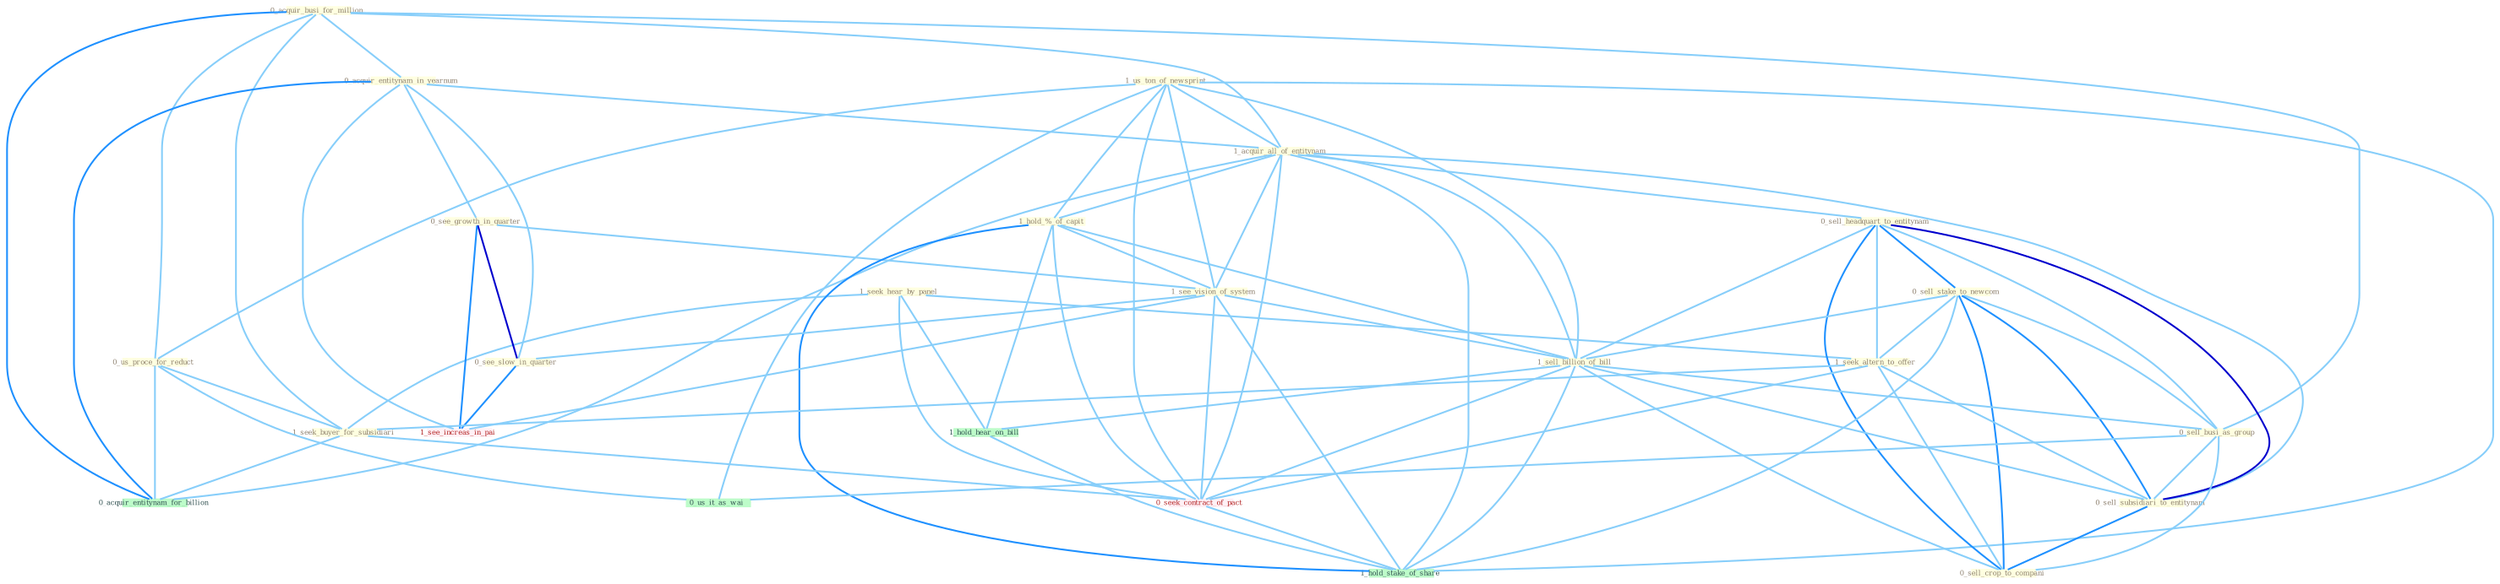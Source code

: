 Graph G{ 
    node
    [shape=polygon,style=filled,width=.5,height=.06,color="#BDFCC9",fixedsize=true,fontsize=4,
    fontcolor="#2f4f4f"];
    {node
    [color="#ffffe0", fontcolor="#8b7d6b"] "0_acquir_busi_for_million " "1_us_ton_of_newsprint " "0_acquir_entitynam_in_yearnum " "1_acquir_all_of_entitynam " "1_seek_hear_by_panel " "0_sell_headquart_to_entitynam " "0_see_growth_in_quarter " "1_hold_%_of_capit " "1_see_vision_of_system " "0_see_slow_in_quarter " "0_sell_stake_to_newcom " "1_seek_altern_to_offer " "1_sell_billion_of_bill " "0_us_proce_for_reduct " "1_seek_buyer_for_subsidiari " "0_sell_busi_as_group " "0_sell_subsidiari_to_entitynam " "0_sell_crop_to_compani "}
{node [color="#fff0f5", fontcolor="#b22222"] "0_seek_contract_of_pact " "1_see_increas_in_pai "}
edge [color="#B0E2FF"];

	"0_acquir_busi_for_million " -- "0_acquir_entitynam_in_yearnum " [w="1", color="#87cefa" ];
	"0_acquir_busi_for_million " -- "1_acquir_all_of_entitynam " [w="1", color="#87cefa" ];
	"0_acquir_busi_for_million " -- "0_us_proce_for_reduct " [w="1", color="#87cefa" ];
	"0_acquir_busi_for_million " -- "1_seek_buyer_for_subsidiari " [w="1", color="#87cefa" ];
	"0_acquir_busi_for_million " -- "0_sell_busi_as_group " [w="1", color="#87cefa" ];
	"0_acquir_busi_for_million " -- "0_acquir_entitynam_for_billion " [w="2", color="#1e90ff" , len=0.8];
	"1_us_ton_of_newsprint " -- "1_acquir_all_of_entitynam " [w="1", color="#87cefa" ];
	"1_us_ton_of_newsprint " -- "1_hold_%_of_capit " [w="1", color="#87cefa" ];
	"1_us_ton_of_newsprint " -- "1_see_vision_of_system " [w="1", color="#87cefa" ];
	"1_us_ton_of_newsprint " -- "1_sell_billion_of_bill " [w="1", color="#87cefa" ];
	"1_us_ton_of_newsprint " -- "0_us_proce_for_reduct " [w="1", color="#87cefa" ];
	"1_us_ton_of_newsprint " -- "0_seek_contract_of_pact " [w="1", color="#87cefa" ];
	"1_us_ton_of_newsprint " -- "0_us_it_as_wai " [w="1", color="#87cefa" ];
	"1_us_ton_of_newsprint " -- "1_hold_stake_of_share " [w="1", color="#87cefa" ];
	"0_acquir_entitynam_in_yearnum " -- "1_acquir_all_of_entitynam " [w="1", color="#87cefa" ];
	"0_acquir_entitynam_in_yearnum " -- "0_see_growth_in_quarter " [w="1", color="#87cefa" ];
	"0_acquir_entitynam_in_yearnum " -- "0_see_slow_in_quarter " [w="1", color="#87cefa" ];
	"0_acquir_entitynam_in_yearnum " -- "0_acquir_entitynam_for_billion " [w="2", color="#1e90ff" , len=0.8];
	"0_acquir_entitynam_in_yearnum " -- "1_see_increas_in_pai " [w="1", color="#87cefa" ];
	"1_acquir_all_of_entitynam " -- "0_sell_headquart_to_entitynam " [w="1", color="#87cefa" ];
	"1_acquir_all_of_entitynam " -- "1_hold_%_of_capit " [w="1", color="#87cefa" ];
	"1_acquir_all_of_entitynam " -- "1_see_vision_of_system " [w="1", color="#87cefa" ];
	"1_acquir_all_of_entitynam " -- "1_sell_billion_of_bill " [w="1", color="#87cefa" ];
	"1_acquir_all_of_entitynam " -- "0_sell_subsidiari_to_entitynam " [w="1", color="#87cefa" ];
	"1_acquir_all_of_entitynam " -- "0_seek_contract_of_pact " [w="1", color="#87cefa" ];
	"1_acquir_all_of_entitynam " -- "0_acquir_entitynam_for_billion " [w="1", color="#87cefa" ];
	"1_acquir_all_of_entitynam " -- "1_hold_stake_of_share " [w="1", color="#87cefa" ];
	"1_seek_hear_by_panel " -- "1_seek_altern_to_offer " [w="1", color="#87cefa" ];
	"1_seek_hear_by_panel " -- "1_seek_buyer_for_subsidiari " [w="1", color="#87cefa" ];
	"1_seek_hear_by_panel " -- "0_seek_contract_of_pact " [w="1", color="#87cefa" ];
	"1_seek_hear_by_panel " -- "1_hold_hear_on_bill " [w="1", color="#87cefa" ];
	"0_sell_headquart_to_entitynam " -- "0_sell_stake_to_newcom " [w="2", color="#1e90ff" , len=0.8];
	"0_sell_headquart_to_entitynam " -- "1_seek_altern_to_offer " [w="1", color="#87cefa" ];
	"0_sell_headquart_to_entitynam " -- "1_sell_billion_of_bill " [w="1", color="#87cefa" ];
	"0_sell_headquart_to_entitynam " -- "0_sell_busi_as_group " [w="1", color="#87cefa" ];
	"0_sell_headquart_to_entitynam " -- "0_sell_subsidiari_to_entitynam " [w="3", color="#0000cd" , len=0.6];
	"0_sell_headquart_to_entitynam " -- "0_sell_crop_to_compani " [w="2", color="#1e90ff" , len=0.8];
	"0_see_growth_in_quarter " -- "1_see_vision_of_system " [w="1", color="#87cefa" ];
	"0_see_growth_in_quarter " -- "0_see_slow_in_quarter " [w="3", color="#0000cd" , len=0.6];
	"0_see_growth_in_quarter " -- "1_see_increas_in_pai " [w="2", color="#1e90ff" , len=0.8];
	"1_hold_%_of_capit " -- "1_see_vision_of_system " [w="1", color="#87cefa" ];
	"1_hold_%_of_capit " -- "1_sell_billion_of_bill " [w="1", color="#87cefa" ];
	"1_hold_%_of_capit " -- "0_seek_contract_of_pact " [w="1", color="#87cefa" ];
	"1_hold_%_of_capit " -- "1_hold_hear_on_bill " [w="1", color="#87cefa" ];
	"1_hold_%_of_capit " -- "1_hold_stake_of_share " [w="2", color="#1e90ff" , len=0.8];
	"1_see_vision_of_system " -- "0_see_slow_in_quarter " [w="1", color="#87cefa" ];
	"1_see_vision_of_system " -- "1_sell_billion_of_bill " [w="1", color="#87cefa" ];
	"1_see_vision_of_system " -- "0_seek_contract_of_pact " [w="1", color="#87cefa" ];
	"1_see_vision_of_system " -- "1_see_increas_in_pai " [w="1", color="#87cefa" ];
	"1_see_vision_of_system " -- "1_hold_stake_of_share " [w="1", color="#87cefa" ];
	"0_see_slow_in_quarter " -- "1_see_increas_in_pai " [w="2", color="#1e90ff" , len=0.8];
	"0_sell_stake_to_newcom " -- "1_seek_altern_to_offer " [w="1", color="#87cefa" ];
	"0_sell_stake_to_newcom " -- "1_sell_billion_of_bill " [w="1", color="#87cefa" ];
	"0_sell_stake_to_newcom " -- "0_sell_busi_as_group " [w="1", color="#87cefa" ];
	"0_sell_stake_to_newcom " -- "0_sell_subsidiari_to_entitynam " [w="2", color="#1e90ff" , len=0.8];
	"0_sell_stake_to_newcom " -- "0_sell_crop_to_compani " [w="2", color="#1e90ff" , len=0.8];
	"0_sell_stake_to_newcom " -- "1_hold_stake_of_share " [w="1", color="#87cefa" ];
	"1_seek_altern_to_offer " -- "1_seek_buyer_for_subsidiari " [w="1", color="#87cefa" ];
	"1_seek_altern_to_offer " -- "0_sell_subsidiari_to_entitynam " [w="1", color="#87cefa" ];
	"1_seek_altern_to_offer " -- "0_sell_crop_to_compani " [w="1", color="#87cefa" ];
	"1_seek_altern_to_offer " -- "0_seek_contract_of_pact " [w="1", color="#87cefa" ];
	"1_sell_billion_of_bill " -- "0_sell_busi_as_group " [w="1", color="#87cefa" ];
	"1_sell_billion_of_bill " -- "0_sell_subsidiari_to_entitynam " [w="1", color="#87cefa" ];
	"1_sell_billion_of_bill " -- "0_sell_crop_to_compani " [w="1", color="#87cefa" ];
	"1_sell_billion_of_bill " -- "0_seek_contract_of_pact " [w="1", color="#87cefa" ];
	"1_sell_billion_of_bill " -- "1_hold_hear_on_bill " [w="1", color="#87cefa" ];
	"1_sell_billion_of_bill " -- "1_hold_stake_of_share " [w="1", color="#87cefa" ];
	"0_us_proce_for_reduct " -- "1_seek_buyer_for_subsidiari " [w="1", color="#87cefa" ];
	"0_us_proce_for_reduct " -- "0_us_it_as_wai " [w="1", color="#87cefa" ];
	"0_us_proce_for_reduct " -- "0_acquir_entitynam_for_billion " [w="1", color="#87cefa" ];
	"1_seek_buyer_for_subsidiari " -- "0_seek_contract_of_pact " [w="1", color="#87cefa" ];
	"1_seek_buyer_for_subsidiari " -- "0_acquir_entitynam_for_billion " [w="1", color="#87cefa" ];
	"0_sell_busi_as_group " -- "0_sell_subsidiari_to_entitynam " [w="1", color="#87cefa" ];
	"0_sell_busi_as_group " -- "0_sell_crop_to_compani " [w="1", color="#87cefa" ];
	"0_sell_busi_as_group " -- "0_us_it_as_wai " [w="1", color="#87cefa" ];
	"0_sell_subsidiari_to_entitynam " -- "0_sell_crop_to_compani " [w="2", color="#1e90ff" , len=0.8];
	"0_seek_contract_of_pact " -- "1_hold_stake_of_share " [w="1", color="#87cefa" ];
	"1_hold_hear_on_bill " -- "1_hold_stake_of_share " [w="1", color="#87cefa" ];
}